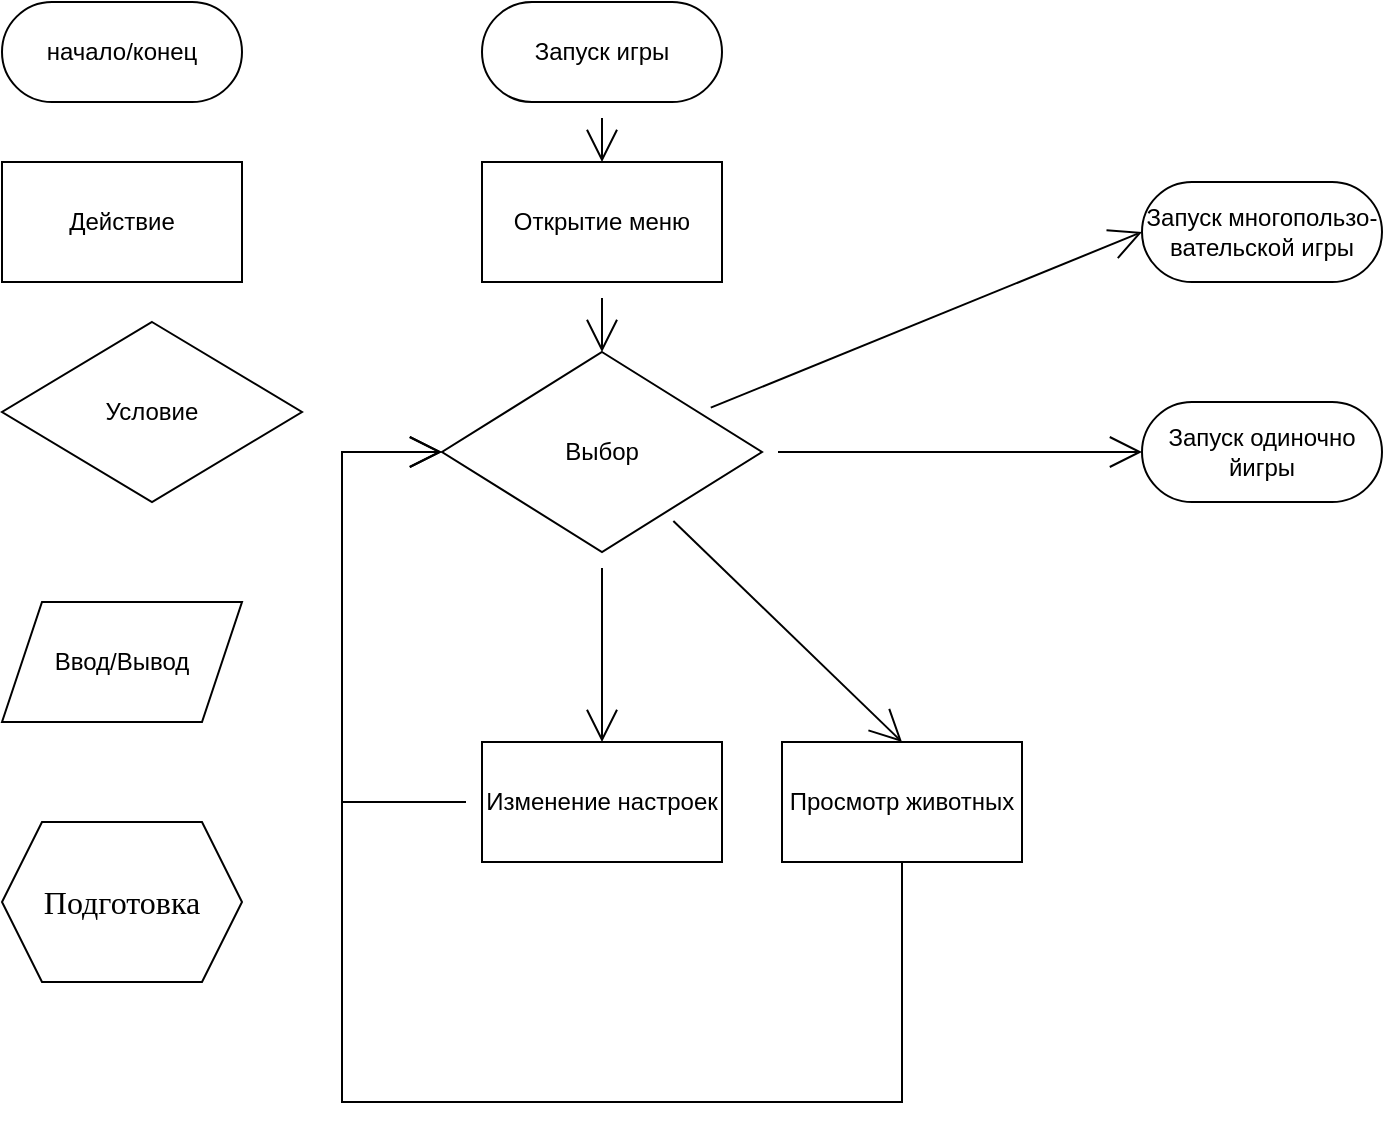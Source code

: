 <mxfile version="18.0.2" type="github" pages="2">
  <diagram id="C5RBs43oDa-KdzZeNtuy" name="Menu">
    <mxGraphModel dx="1108" dy="722" grid="1" gridSize="10" guides="1" tooltips="1" connect="1" arrows="1" fold="1" page="1" pageScale="1" pageWidth="827" pageHeight="1169" math="0" shadow="0">
      <root>
        <mxCell id="WIyWlLk6GJQsqaUBKTNV-0" />
        <mxCell id="WIyWlLk6GJQsqaUBKTNV-1" parent="WIyWlLk6GJQsqaUBKTNV-0" />
        <mxCell id="8zDInsGFokFz7G0r7-si-34" style="edgeStyle=none;rounded=0;sketch=0;orthogonalLoop=1;jettySize=auto;html=1;entryX=0;entryY=0.5;entryDx=0;entryDy=0;fontColor=default;endArrow=open;startSize=14;endSize=14;sourcePerimeterSpacing=8;targetPerimeterSpacing=8;" parent="WIyWlLk6GJQsqaUBKTNV-1" source="8zDInsGFokFz7G0r7-si-0" target="8zDInsGFokFz7G0r7-si-11" edge="1">
          <mxGeometry relative="1" as="geometry">
            <Array as="points">
              <mxPoint x="170" y="400" />
              <mxPoint x="170" y="225" />
            </Array>
          </mxGeometry>
        </mxCell>
        <mxCell id="8zDInsGFokFz7G0r7-si-0" value="Изменение настроек" style="rounded=0;whiteSpace=wrap;html=1;sketch=0;hachureGap=4;" parent="WIyWlLk6GJQsqaUBKTNV-1" vertex="1">
          <mxGeometry x="240" y="370" width="120" height="60" as="geometry" />
        </mxCell>
        <mxCell id="8zDInsGFokFz7G0r7-si-1" value="Условие" style="rhombus;whiteSpace=wrap;html=1;rounded=0;sketch=0;hachureGap=4;" parent="WIyWlLk6GJQsqaUBKTNV-1" vertex="1">
          <mxGeometry y="160" width="150" height="90" as="geometry" />
        </mxCell>
        <mxCell id="8zDInsGFokFz7G0r7-si-2" value="Ввод/Вывод" style="shape=parallelogram;perimeter=parallelogramPerimeter;whiteSpace=wrap;html=1;fixedSize=1;rounded=0;sketch=0;hachureGap=4;" parent="WIyWlLk6GJQsqaUBKTNV-1" vertex="1">
          <mxGeometry y="300" width="120" height="60" as="geometry" />
        </mxCell>
        <mxCell id="8zDInsGFokFz7G0r7-si-3" value="начало/конец" style="rounded=1;whiteSpace=wrap;html=1;sketch=0;hachureGap=4;arcSize=50;" parent="WIyWlLk6GJQsqaUBKTNV-1" vertex="1">
          <mxGeometry width="120" height="50" as="geometry" />
        </mxCell>
        <mxCell id="8zDInsGFokFz7G0r7-si-5" value="&lt;span style=&quot;font-family: &amp;quot;Times New Roman&amp;quot;; font-size: 16px; text-align: justify; text-indent: 18.867px;&quot;&gt;Подготовка&lt;/span&gt;" style="shape=hexagon;perimeter=hexagonPerimeter2;whiteSpace=wrap;html=1;fixedSize=1;rounded=0;sketch=0;hachureGap=4;fontColor=default;labelBackgroundColor=none;" parent="WIyWlLk6GJQsqaUBKTNV-1" vertex="1">
          <mxGeometry y="410" width="120" height="80" as="geometry" />
        </mxCell>
        <mxCell id="8zDInsGFokFz7G0r7-si-22" style="edgeStyle=none;curved=1;rounded=1;sketch=0;orthogonalLoop=1;jettySize=auto;html=1;entryX=0.5;entryY=0;entryDx=0;entryDy=0;fontColor=default;endArrow=open;startSize=14;endSize=14;sourcePerimeterSpacing=8;targetPerimeterSpacing=8;" parent="WIyWlLk6GJQsqaUBKTNV-1" source="8zDInsGFokFz7G0r7-si-7" target="8zDInsGFokFz7G0r7-si-9" edge="1">
          <mxGeometry relative="1" as="geometry" />
        </mxCell>
        <mxCell id="8zDInsGFokFz7G0r7-si-7" value="Запуск игры" style="rounded=1;whiteSpace=wrap;html=1;sketch=0;hachureGap=4;arcSize=50;" parent="WIyWlLk6GJQsqaUBKTNV-1" vertex="1">
          <mxGeometry x="240" width="120" height="50" as="geometry" />
        </mxCell>
        <mxCell id="8zDInsGFokFz7G0r7-si-23" style="edgeStyle=none;curved=1;rounded=1;sketch=0;orthogonalLoop=1;jettySize=auto;html=1;entryX=0.5;entryY=0;entryDx=0;entryDy=0;fontColor=default;endArrow=open;startSize=14;endSize=14;sourcePerimeterSpacing=8;targetPerimeterSpacing=8;" parent="WIyWlLk6GJQsqaUBKTNV-1" source="8zDInsGFokFz7G0r7-si-9" target="8zDInsGFokFz7G0r7-si-11" edge="1">
          <mxGeometry relative="1" as="geometry" />
        </mxCell>
        <mxCell id="8zDInsGFokFz7G0r7-si-9" value="Открытие меню" style="rounded=0;whiteSpace=wrap;html=1;sketch=0;hachureGap=4;" parent="WIyWlLk6GJQsqaUBKTNV-1" vertex="1">
          <mxGeometry x="240" y="80" width="120" height="60" as="geometry" />
        </mxCell>
        <mxCell id="8zDInsGFokFz7G0r7-si-10" value="Запуск многопользо-вательской игры" style="rounded=1;whiteSpace=wrap;html=1;sketch=0;hachureGap=4;arcSize=50;" parent="WIyWlLk6GJQsqaUBKTNV-1" vertex="1">
          <mxGeometry x="570" y="90" width="120" height="50" as="geometry" />
        </mxCell>
        <mxCell id="8zDInsGFokFz7G0r7-si-17" style="edgeStyle=none;curved=1;rounded=1;sketch=0;orthogonalLoop=1;jettySize=auto;html=1;entryX=0;entryY=0.5;entryDx=0;entryDy=0;fontColor=default;endArrow=open;startSize=14;endSize=14;sourcePerimeterSpacing=8;targetPerimeterSpacing=8;" parent="WIyWlLk6GJQsqaUBKTNV-1" source="8zDInsGFokFz7G0r7-si-11" target="8zDInsGFokFz7G0r7-si-13" edge="1">
          <mxGeometry relative="1" as="geometry" />
        </mxCell>
        <mxCell id="8zDInsGFokFz7G0r7-si-18" style="edgeStyle=none;curved=1;rounded=1;sketch=0;orthogonalLoop=1;jettySize=auto;html=1;entryX=0;entryY=0.5;entryDx=0;entryDy=0;fontColor=default;endArrow=open;startSize=14;endSize=14;sourcePerimeterSpacing=8;targetPerimeterSpacing=8;" parent="WIyWlLk6GJQsqaUBKTNV-1" source="8zDInsGFokFz7G0r7-si-11" target="8zDInsGFokFz7G0r7-si-10" edge="1">
          <mxGeometry relative="1" as="geometry" />
        </mxCell>
        <mxCell id="8zDInsGFokFz7G0r7-si-19" style="edgeStyle=none;curved=1;rounded=1;sketch=0;orthogonalLoop=1;jettySize=auto;html=1;entryX=0.5;entryY=0;entryDx=0;entryDy=0;fontColor=default;endArrow=open;startSize=14;endSize=14;sourcePerimeterSpacing=8;targetPerimeterSpacing=8;" parent="WIyWlLk6GJQsqaUBKTNV-1" source="8zDInsGFokFz7G0r7-si-11" target="8zDInsGFokFz7G0r7-si-0" edge="1">
          <mxGeometry relative="1" as="geometry" />
        </mxCell>
        <mxCell id="8zDInsGFokFz7G0r7-si-20" style="edgeStyle=none;curved=1;rounded=1;sketch=0;orthogonalLoop=1;jettySize=auto;html=1;entryX=0.5;entryY=0;entryDx=0;entryDy=0;fontColor=default;endArrow=open;startSize=14;endSize=14;sourcePerimeterSpacing=8;targetPerimeterSpacing=8;" parent="WIyWlLk6GJQsqaUBKTNV-1" source="8zDInsGFokFz7G0r7-si-11" target="8zDInsGFokFz7G0r7-si-15" edge="1">
          <mxGeometry relative="1" as="geometry" />
        </mxCell>
        <mxCell id="8zDInsGFokFz7G0r7-si-11" value="Выбор" style="rhombus;whiteSpace=wrap;html=1;rounded=0;sketch=0;hachureGap=4;" parent="WIyWlLk6GJQsqaUBKTNV-1" vertex="1">
          <mxGeometry x="220" y="175" width="160" height="100" as="geometry" />
        </mxCell>
        <mxCell id="8zDInsGFokFz7G0r7-si-13" value="Запуск одиночно йигры" style="rounded=1;whiteSpace=wrap;html=1;sketch=0;hachureGap=4;arcSize=50;" parent="WIyWlLk6GJQsqaUBKTNV-1" vertex="1">
          <mxGeometry x="570" y="200" width="120" height="50" as="geometry" />
        </mxCell>
        <mxCell id="8zDInsGFokFz7G0r7-si-14" value="Действие" style="rounded=0;whiteSpace=wrap;html=1;sketch=0;hachureGap=4;" parent="WIyWlLk6GJQsqaUBKTNV-1" vertex="1">
          <mxGeometry y="80" width="120" height="60" as="geometry" />
        </mxCell>
        <mxCell id="8zDInsGFokFz7G0r7-si-26" style="edgeStyle=none;rounded=0;sketch=0;orthogonalLoop=1;jettySize=auto;html=1;entryX=0;entryY=0.5;entryDx=0;entryDy=0;fontColor=default;endArrow=open;startSize=14;endSize=14;sourcePerimeterSpacing=8;targetPerimeterSpacing=8;exitX=0.5;exitY=1;exitDx=0;exitDy=0;" parent="WIyWlLk6GJQsqaUBKTNV-1" source="8zDInsGFokFz7G0r7-si-15" target="8zDInsGFokFz7G0r7-si-11" edge="1">
          <mxGeometry relative="1" as="geometry">
            <Array as="points">
              <mxPoint x="450" y="550" />
              <mxPoint x="170" y="550" />
              <mxPoint x="170" y="225" />
            </Array>
          </mxGeometry>
        </mxCell>
        <mxCell id="8zDInsGFokFz7G0r7-si-15" value="Просмотр животных" style="rounded=0;whiteSpace=wrap;html=1;sketch=0;hachureGap=4;" parent="WIyWlLk6GJQsqaUBKTNV-1" vertex="1">
          <mxGeometry x="390" y="370" width="120" height="60" as="geometry" />
        </mxCell>
      </root>
    </mxGraphModel>
  </diagram>
  <diagram id="o1tyMkSCz8KE-ZVrE2-t" name="GameLoop">
    <mxGraphModel dx="819" dy="534" grid="1" gridSize="10" guides="1" tooltips="1" connect="1" arrows="1" fold="1" page="1" pageScale="1" pageWidth="827" pageHeight="1169" math="0" shadow="0">
      <root>
        <mxCell id="0" />
        <mxCell id="1" parent="0" />
        <mxCell id="cBcVmxa2O8e3_vefIOo4-35" style="edgeStyle=orthogonalEdgeStyle;rounded=0;orthogonalLoop=1;jettySize=auto;html=1;" edge="1" parent="1" source="cBcVmxa2O8e3_vefIOo4-1" target="cBcVmxa2O8e3_vefIOo4-13">
          <mxGeometry relative="1" as="geometry" />
        </mxCell>
        <mxCell id="cBcVmxa2O8e3_vefIOo4-1" value="start game" style="strokeWidth=2;html=1;shape=mxgraph.flowchart.start_1;whiteSpace=wrap;" vertex="1" parent="1">
          <mxGeometry x="328" y="10" width="120" height="60" as="geometry" />
        </mxCell>
        <mxCell id="cBcVmxa2O8e3_vefIOo4-50" style="edgeStyle=orthogonalEdgeStyle;rounded=0;orthogonalLoop=1;jettySize=auto;html=1;entryX=0.5;entryY=0;entryDx=0;entryDy=0;" edge="1" parent="1" source="cBcVmxa2O8e3_vefIOo4-7" target="cBcVmxa2O8e3_vefIOo4-43">
          <mxGeometry relative="1" as="geometry" />
        </mxCell>
        <mxCell id="cBcVmxa2O8e3_vefIOo4-7" value="Start turn" style="shape=hexagon;perimeter=hexagonPerimeter2;whiteSpace=wrap;html=1;fixedSize=1;" vertex="1" parent="1">
          <mxGeometry x="328" y="190" width="120" height="40" as="geometry" />
        </mxCell>
        <mxCell id="cBcVmxa2O8e3_vefIOo4-91" style="edgeStyle=orthogonalEdgeStyle;rounded=0;orthogonalLoop=1;jettySize=auto;html=1;entryX=0.5;entryY=0;entryDx=0;entryDy=0;entryPerimeter=0;" edge="1" parent="1" source="cBcVmxa2O8e3_vefIOo4-8" target="cBcVmxa2O8e3_vefIOo4-88">
          <mxGeometry relative="1" as="geometry" />
        </mxCell>
        <mxCell id="cBcVmxa2O8e3_vefIOo4-8" value="Select skill" style="rounded=1;whiteSpace=wrap;html=1;absoluteArcSize=1;arcSize=14;strokeWidth=2;" vertex="1" parent="1">
          <mxGeometry x="93" y="720" width="120" height="40" as="geometry" />
        </mxCell>
        <mxCell id="cBcVmxa2O8e3_vefIOo4-92" style="edgeStyle=orthogonalEdgeStyle;rounded=0;orthogonalLoop=1;jettySize=auto;html=1;exitX=1;exitY=0.5;exitDx=0;exitDy=0;entryX=0;entryY=0.5;entryDx=0;entryDy=0;" edge="1" parent="1" source="cBcVmxa2O8e3_vefIOo4-9" target="cBcVmxa2O8e3_vefIOo4-12">
          <mxGeometry relative="1" as="geometry" />
        </mxCell>
        <mxCell id="cBcVmxa2O8e3_vefIOo4-9" value="Select target" style="rounded=1;whiteSpace=wrap;html=1;absoluteArcSize=1;arcSize=14;strokeWidth=2;" vertex="1" parent="1">
          <mxGeometry x="280" y="720" width="120" height="40" as="geometry" />
        </mxCell>
        <mxCell id="cBcVmxa2O8e3_vefIOo4-94" style="edgeStyle=orthogonalEdgeStyle;rounded=0;orthogonalLoop=1;jettySize=auto;html=1;entryX=0;entryY=0.5;entryDx=0;entryDy=0;entryPerimeter=0;" edge="1" parent="1" source="cBcVmxa2O8e3_vefIOo4-10" target="cBcVmxa2O8e3_vefIOo4-65">
          <mxGeometry relative="1" as="geometry">
            <Array as="points">
              <mxPoint x="703" y="890" />
              <mxPoint x="10" y="890" />
              <mxPoint x="10" y="656" />
            </Array>
          </mxGeometry>
        </mxCell>
        <mxCell id="cBcVmxa2O8e3_vefIOo4-10" value="Move" style="rounded=1;whiteSpace=wrap;html=1;absoluteArcSize=1;arcSize=14;strokeWidth=2;" vertex="1" parent="1">
          <mxGeometry x="643" y="803.75" width="120" height="40" as="geometry" />
        </mxCell>
        <mxCell id="cBcVmxa2O8e3_vefIOo4-93" style="edgeStyle=orthogonalEdgeStyle;rounded=0;orthogonalLoop=1;jettySize=auto;html=1;entryX=1;entryY=0.5;entryDx=0;entryDy=0;entryPerimeter=0;" edge="1" parent="1" source="cBcVmxa2O8e3_vefIOo4-12" target="cBcVmxa2O8e3_vefIOo4-66">
          <mxGeometry relative="1" as="geometry">
            <Array as="points">
              <mxPoint x="810" y="740" />
              <mxPoint x="810" y="656" />
            </Array>
          </mxGeometry>
        </mxCell>
        <mxCell id="cBcVmxa2O8e3_vefIOo4-12" value="Use skill" style="rounded=1;whiteSpace=wrap;html=1;absoluteArcSize=1;arcSize=14;strokeWidth=2;" vertex="1" parent="1">
          <mxGeometry x="438" y="720" width="120" height="40" as="geometry" />
        </mxCell>
        <mxCell id="cBcVmxa2O8e3_vefIOo4-36" style="edgeStyle=orthogonalEdgeStyle;rounded=0;orthogonalLoop=1;jettySize=auto;html=1;exitX=0.5;exitY=1;exitDx=0;exitDy=0;entryX=0.5;entryY=0;entryDx=0;entryDy=0;" edge="1" parent="1" source="cBcVmxa2O8e3_vefIOo4-13" target="cBcVmxa2O8e3_vefIOo4-7">
          <mxGeometry relative="1" as="geometry" />
        </mxCell>
        <mxCell id="cBcVmxa2O8e3_vefIOo4-13" value="Подготовка к игре" style="ellipse;whiteSpace=wrap;html=1;aspect=fixed;" vertex="1" parent="1">
          <mxGeometry x="348" y="90" width="80" height="80" as="geometry" />
        </mxCell>
        <mxCell id="cBcVmxa2O8e3_vefIOo4-14" value="map generation&lt;br&gt;draft&amp;nbsp;&lt;br&gt;unit placement" style="strokeWidth=2;html=1;shape=mxgraph.flowchart.annotation_2;align=left;labelPosition=right;pointerEvents=1;" vertex="1" parent="1">
          <mxGeometry x="438" y="105" width="50" height="50" as="geometry" />
        </mxCell>
        <mxCell id="cBcVmxa2O8e3_vefIOo4-46" style="edgeStyle=orthogonalEdgeStyle;rounded=0;orthogonalLoop=1;jettySize=auto;html=1;exitX=0.5;exitY=1;exitDx=0;exitDy=0;entryX=0.5;entryY=0;entryDx=0;entryDy=0;entryPerimeter=0;" edge="1" parent="1" source="cBcVmxa2O8e3_vefIOo4-43" target="cBcVmxa2O8e3_vefIOo4-45">
          <mxGeometry relative="1" as="geometry" />
        </mxCell>
        <mxCell id="cBcVmxa2O8e3_vefIOo4-43" value="Ввод игрока" style="shape=parallelogram;html=1;strokeWidth=2;perimeter=parallelogramPerimeter;whiteSpace=wrap;rounded=1;arcSize=12;size=0.23;" vertex="1" parent="1">
          <mxGeometry x="318" y="250" width="140" height="40" as="geometry" />
        </mxCell>
        <mxCell id="cBcVmxa2O8e3_vefIOo4-47" style="edgeStyle=orthogonalEdgeStyle;rounded=0;orthogonalLoop=1;jettySize=auto;html=1;entryX=0.5;entryY=1;entryDx=0;entryDy=0;" edge="1" parent="1" source="cBcVmxa2O8e3_vefIOo4-45" target="cBcVmxa2O8e3_vefIOo4-51">
          <mxGeometry relative="1" as="geometry">
            <mxPoint x="448" y="210" as="targetPoint" />
            <Array as="points">
              <mxPoint x="618" y="340" />
            </Array>
          </mxGeometry>
        </mxCell>
        <mxCell id="cBcVmxa2O8e3_vefIOo4-49" value="Да" style="edgeLabel;html=1;align=center;verticalAlign=middle;resizable=0;points=[];" vertex="1" connectable="0" parent="cBcVmxa2O8e3_vefIOo4-47">
          <mxGeometry x="-0.798" relative="1" as="geometry">
            <mxPoint x="28" as="offset" />
          </mxGeometry>
        </mxCell>
        <mxCell id="cBcVmxa2O8e3_vefIOo4-72" value="Нет" style="edgeStyle=orthogonalEdgeStyle;rounded=0;orthogonalLoop=1;jettySize=auto;html=1;entryX=0.5;entryY=0;entryDx=0;entryDy=0;exitX=0.5;exitY=1;exitDx=0;exitDy=0;exitPerimeter=0;" edge="1" parent="1" source="cBcVmxa2O8e3_vefIOo4-45" target="cBcVmxa2O8e3_vefIOo4-54">
          <mxGeometry relative="1" as="geometry">
            <mxPoint x="388" y="380" as="sourcePoint" />
          </mxGeometry>
        </mxCell>
        <mxCell id="cBcVmxa2O8e3_vefIOo4-45" value="Конец хода" style="strokeWidth=2;html=1;shape=mxgraph.flowchart.decision;whiteSpace=wrap;" vertex="1" parent="1">
          <mxGeometry x="328" y="310" width="120" height="60" as="geometry" />
        </mxCell>
        <mxCell id="cBcVmxa2O8e3_vefIOo4-97" style="edgeStyle=orthogonalEdgeStyle;rounded=0;orthogonalLoop=1;jettySize=auto;html=1;entryX=1;entryY=0.5;entryDx=0;entryDy=0;" edge="1" parent="1" source="cBcVmxa2O8e3_vefIOo4-51" target="cBcVmxa2O8e3_vefIOo4-7">
          <mxGeometry relative="1" as="geometry">
            <Array as="points">
              <mxPoint x="618" y="210" />
            </Array>
          </mxGeometry>
        </mxCell>
        <mxCell id="cBcVmxa2O8e3_vefIOo4-98" value="Give control for next team" style="edgeLabel;html=1;align=center;verticalAlign=middle;resizable=0;points=[];" vertex="1" connectable="0" parent="cBcVmxa2O8e3_vefIOo4-97">
          <mxGeometry x="-0.076" y="2" relative="1" as="geometry">
            <mxPoint x="-21" y="-2" as="offset" />
          </mxGeometry>
        </mxCell>
        <mxCell id="cBcVmxa2O8e3_vefIOo4-51" value="End turn" style="rounded=1;whiteSpace=wrap;html=1;absoluteArcSize=1;arcSize=14;strokeWidth=2;" vertex="1" parent="1">
          <mxGeometry x="558" y="250" width="120" height="40" as="geometry" />
        </mxCell>
        <mxCell id="cBcVmxa2O8e3_vefIOo4-73" style="edgeStyle=orthogonalEdgeStyle;rounded=0;orthogonalLoop=1;jettySize=auto;html=1;entryX=0.5;entryY=0;entryDx=0;entryDy=0;" edge="1" parent="1" source="cBcVmxa2O8e3_vefIOo4-54" target="cBcVmxa2O8e3_vefIOo4-62">
          <mxGeometry relative="1" as="geometry" />
        </mxCell>
        <mxCell id="cBcVmxa2O8e3_vefIOo4-54" value="Выбор персонажа" style="shape=parallelogram;html=1;strokeWidth=2;perimeter=parallelogramPerimeter;whiteSpace=wrap;rounded=1;arcSize=12;size=0.23;" vertex="1" parent="1">
          <mxGeometry x="308" y="410" width="160" height="40" as="geometry" />
        </mxCell>
        <mxCell id="cBcVmxa2O8e3_vefIOo4-70" style="edgeStyle=orthogonalEdgeStyle;rounded=0;orthogonalLoop=1;jettySize=auto;html=1;entryX=0.5;entryY=0;entryDx=0;entryDy=0;entryPerimeter=0;" edge="1" parent="1" source="cBcVmxa2O8e3_vefIOo4-55" target="cBcVmxa2O8e3_vefIOo4-66">
          <mxGeometry relative="1" as="geometry" />
        </mxCell>
        <mxCell id="cBcVmxa2O8e3_vefIOo4-77" value="перемещение" style="edgeLabel;html=1;align=center;verticalAlign=middle;resizable=0;points=[];" vertex="1" connectable="0" parent="cBcVmxa2O8e3_vefIOo4-70">
          <mxGeometry x="0.057" y="-1" relative="1" as="geometry">
            <mxPoint x="-7" y="-1" as="offset" />
          </mxGeometry>
        </mxCell>
        <mxCell id="cBcVmxa2O8e3_vefIOo4-71" style="edgeStyle=orthogonalEdgeStyle;rounded=0;orthogonalLoop=1;jettySize=auto;html=1;entryX=0.5;entryY=0;entryDx=0;entryDy=0;entryPerimeter=0;" edge="1" parent="1" source="cBcVmxa2O8e3_vefIOo4-55" target="cBcVmxa2O8e3_vefIOo4-65">
          <mxGeometry relative="1" as="geometry" />
        </mxCell>
        <mxCell id="cBcVmxa2O8e3_vefIOo4-78" value="навык" style="edgeLabel;html=1;align=center;verticalAlign=middle;resizable=0;points=[];" vertex="1" connectable="0" parent="cBcVmxa2O8e3_vefIOo4-71">
          <mxGeometry x="0.007" y="3" relative="1" as="geometry">
            <mxPoint as="offset" />
          </mxGeometry>
        </mxCell>
        <mxCell id="cBcVmxa2O8e3_vefIOo4-85" style="rounded=0;orthogonalLoop=1;jettySize=auto;html=1;exitX=0.38;exitY=0.116;exitDx=0;exitDy=0;exitPerimeter=0;edgeStyle=orthogonalEdgeStyle;entryX=0;entryY=0.5;entryDx=0;entryDy=0;" edge="1" parent="1" source="cBcVmxa2O8e3_vefIOo4-55" target="cBcVmxa2O8e3_vefIOo4-54">
          <mxGeometry relative="1" as="geometry">
            <mxPoint x="208" y="410" as="targetPoint" />
            <Array as="points">
              <mxPoint x="368" y="560" />
              <mxPoint x="198" y="560" />
              <mxPoint x="198" y="430" />
            </Array>
          </mxGeometry>
        </mxCell>
        <mxCell id="cBcVmxa2O8e3_vefIOo4-86" value="Выбор персонажа" style="edgeLabel;html=1;align=center;verticalAlign=middle;resizable=0;points=[];" vertex="1" connectable="0" parent="cBcVmxa2O8e3_vefIOo4-85">
          <mxGeometry x="-0.33" y="3" relative="1" as="geometry">
            <mxPoint x="49" y="-2" as="offset" />
          </mxGeometry>
        </mxCell>
        <mxCell id="cBcVmxa2O8e3_vefIOo4-87" value="Конец&amp;nbsp; хода" style="edgeStyle=orthogonalEdgeStyle;rounded=0;orthogonalLoop=1;jettySize=auto;html=1;entryX=0.5;entryY=1;entryDx=0;entryDy=0;exitX=0.633;exitY=0.138;exitDx=0;exitDy=0;exitPerimeter=0;" edge="1" parent="1" source="cBcVmxa2O8e3_vefIOo4-55" target="cBcVmxa2O8e3_vefIOo4-51">
          <mxGeometry x="-0.556" relative="1" as="geometry">
            <Array as="points">
              <mxPoint x="411" y="560" />
              <mxPoint x="618" y="560" />
            </Array>
            <mxPoint as="offset" />
          </mxGeometry>
        </mxCell>
        <mxCell id="cBcVmxa2O8e3_vefIOo4-55" value="&lt;span style=&quot;&quot;&gt;Действие&lt;/span&gt;" style="strokeWidth=2;html=1;shape=mxgraph.flowchart.decision;whiteSpace=wrap;" vertex="1" parent="1">
          <mxGeometry x="303" y="561" width="170" height="67.5" as="geometry" />
        </mxCell>
        <mxCell id="cBcVmxa2O8e3_vefIOo4-74" style="edgeStyle=orthogonalEdgeStyle;rounded=0;orthogonalLoop=1;jettySize=auto;html=1;entryX=0.5;entryY=0;entryDx=0;entryDy=0;entryPerimeter=0;" edge="1" parent="1" source="cBcVmxa2O8e3_vefIOo4-62" target="cBcVmxa2O8e3_vefIOo4-55">
          <mxGeometry relative="1" as="geometry" />
        </mxCell>
        <mxCell id="cBcVmxa2O8e3_vefIOo4-62" value="Отображение информации о персонаже" style="rounded=1;whiteSpace=wrap;html=1;absoluteArcSize=1;arcSize=14;strokeWidth=2;" vertex="1" parent="1">
          <mxGeometry x="318" y="482.5" width="140" height="50" as="geometry" />
        </mxCell>
        <mxCell id="cBcVmxa2O8e3_vefIOo4-68" style="edgeStyle=orthogonalEdgeStyle;rounded=0;orthogonalLoop=1;jettySize=auto;html=1;entryX=0.5;entryY=1;entryDx=0;entryDy=0;entryPerimeter=0;" edge="1" parent="1" source="cBcVmxa2O8e3_vefIOo4-65" target="cBcVmxa2O8e3_vefIOo4-55">
          <mxGeometry relative="1" as="geometry" />
        </mxCell>
        <mxCell id="cBcVmxa2O8e3_vefIOo4-76" value="нет" style="edgeLabel;html=1;align=center;verticalAlign=middle;resizable=0;points=[];" vertex="1" connectable="0" parent="cBcVmxa2O8e3_vefIOo4-68">
          <mxGeometry x="-0.572" y="-3" relative="1" as="geometry">
            <mxPoint as="offset" />
          </mxGeometry>
        </mxCell>
        <mxCell id="cBcVmxa2O8e3_vefIOo4-79" style="edgeStyle=orthogonalEdgeStyle;rounded=0;orthogonalLoop=1;jettySize=auto;html=1;exitX=0.5;exitY=1;exitDx=0;exitDy=0;exitPerimeter=0;entryX=0.5;entryY=0;entryDx=0;entryDy=0;" edge="1" parent="1" source="cBcVmxa2O8e3_vefIOo4-65" target="cBcVmxa2O8e3_vefIOo4-8">
          <mxGeometry relative="1" as="geometry" />
        </mxCell>
        <mxCell id="cBcVmxa2O8e3_vefIOo4-65" value="&lt;span style=&quot;&quot;&gt;Может использовать навык&lt;/span&gt;" style="strokeWidth=2;html=1;shape=mxgraph.flowchart.decision;whiteSpace=wrap;" vertex="1" parent="1">
          <mxGeometry x="68" y="622.5" width="170" height="67.5" as="geometry" />
        </mxCell>
        <mxCell id="cBcVmxa2O8e3_vefIOo4-69" style="edgeStyle=orthogonalEdgeStyle;rounded=0;orthogonalLoop=1;jettySize=auto;html=1;entryX=0.5;entryY=1;entryDx=0;entryDy=0;entryPerimeter=0;" edge="1" parent="1" source="cBcVmxa2O8e3_vefIOo4-66" target="cBcVmxa2O8e3_vefIOo4-55">
          <mxGeometry relative="1" as="geometry" />
        </mxCell>
        <mxCell id="cBcVmxa2O8e3_vefIOo4-75" value="нет" style="edgeLabel;html=1;align=center;verticalAlign=middle;resizable=0;points=[];" vertex="1" connectable="0" parent="cBcVmxa2O8e3_vefIOo4-69">
          <mxGeometry x="-0.427" y="2" relative="1" as="geometry">
            <mxPoint as="offset" />
          </mxGeometry>
        </mxCell>
        <mxCell id="cBcVmxa2O8e3_vefIOo4-82" style="edgeStyle=orthogonalEdgeStyle;rounded=0;orthogonalLoop=1;jettySize=auto;html=1;entryX=0.5;entryY=0;entryDx=0;entryDy=0;" edge="1" parent="1" source="cBcVmxa2O8e3_vefIOo4-66" target="cBcVmxa2O8e3_vefIOo4-10">
          <mxGeometry relative="1" as="geometry" />
        </mxCell>
        <mxCell id="cBcVmxa2O8e3_vefIOo4-66" value="&lt;span style=&quot;&quot;&gt;Может перемещаться&lt;/span&gt;" style="strokeWidth=2;html=1;shape=mxgraph.flowchart.decision;whiteSpace=wrap;" vertex="1" parent="1">
          <mxGeometry x="618" y="622.5" width="170" height="67.5" as="geometry" />
        </mxCell>
        <mxCell id="cBcVmxa2O8e3_vefIOo4-89" value="Да" style="edgeStyle=orthogonalEdgeStyle;rounded=0;orthogonalLoop=1;jettySize=auto;html=1;entryX=0;entryY=0.5;entryDx=0;entryDy=0;exitX=0;exitY=0.5;exitDx=0;exitDy=0;exitPerimeter=0;" edge="1" parent="1" source="cBcVmxa2O8e3_vefIOo4-88" target="cBcVmxa2O8e3_vefIOo4-8">
          <mxGeometry x="-0.197" relative="1" as="geometry">
            <Array as="points">
              <mxPoint x="38" y="824" />
              <mxPoint x="38" y="740" />
            </Array>
            <mxPoint as="offset" />
          </mxGeometry>
        </mxCell>
        <mxCell id="cBcVmxa2O8e3_vefIOo4-90" style="edgeStyle=orthogonalEdgeStyle;rounded=0;orthogonalLoop=1;jettySize=auto;html=1;entryX=0;entryY=0.5;entryDx=0;entryDy=0;" edge="1" parent="1" source="cBcVmxa2O8e3_vefIOo4-88" target="cBcVmxa2O8e3_vefIOo4-9">
          <mxGeometry relative="1" as="geometry">
            <mxPoint x="348" y="790" as="targetPoint" />
          </mxGeometry>
        </mxCell>
        <mxCell id="cBcVmxa2O8e3_vefIOo4-88" value="Поменять навык" style="strokeWidth=2;html=1;shape=mxgraph.flowchart.decision;whiteSpace=wrap;" vertex="1" parent="1">
          <mxGeometry x="68" y="790" width="170" height="67.5" as="geometry" />
        </mxCell>
        <mxCell id="cBcVmxa2O8e3_vefIOo4-99" value="TODO&lt;br&gt;Describe win condition and game end&amp;nbsp;" style="text;html=1;strokeColor=none;fillColor=none;align=center;verticalAlign=middle;whiteSpace=wrap;rounded=0;" vertex="1" parent="1">
          <mxGeometry x="10" y="10" width="130" height="70" as="geometry" />
        </mxCell>
      </root>
    </mxGraphModel>
  </diagram>
</mxfile>
